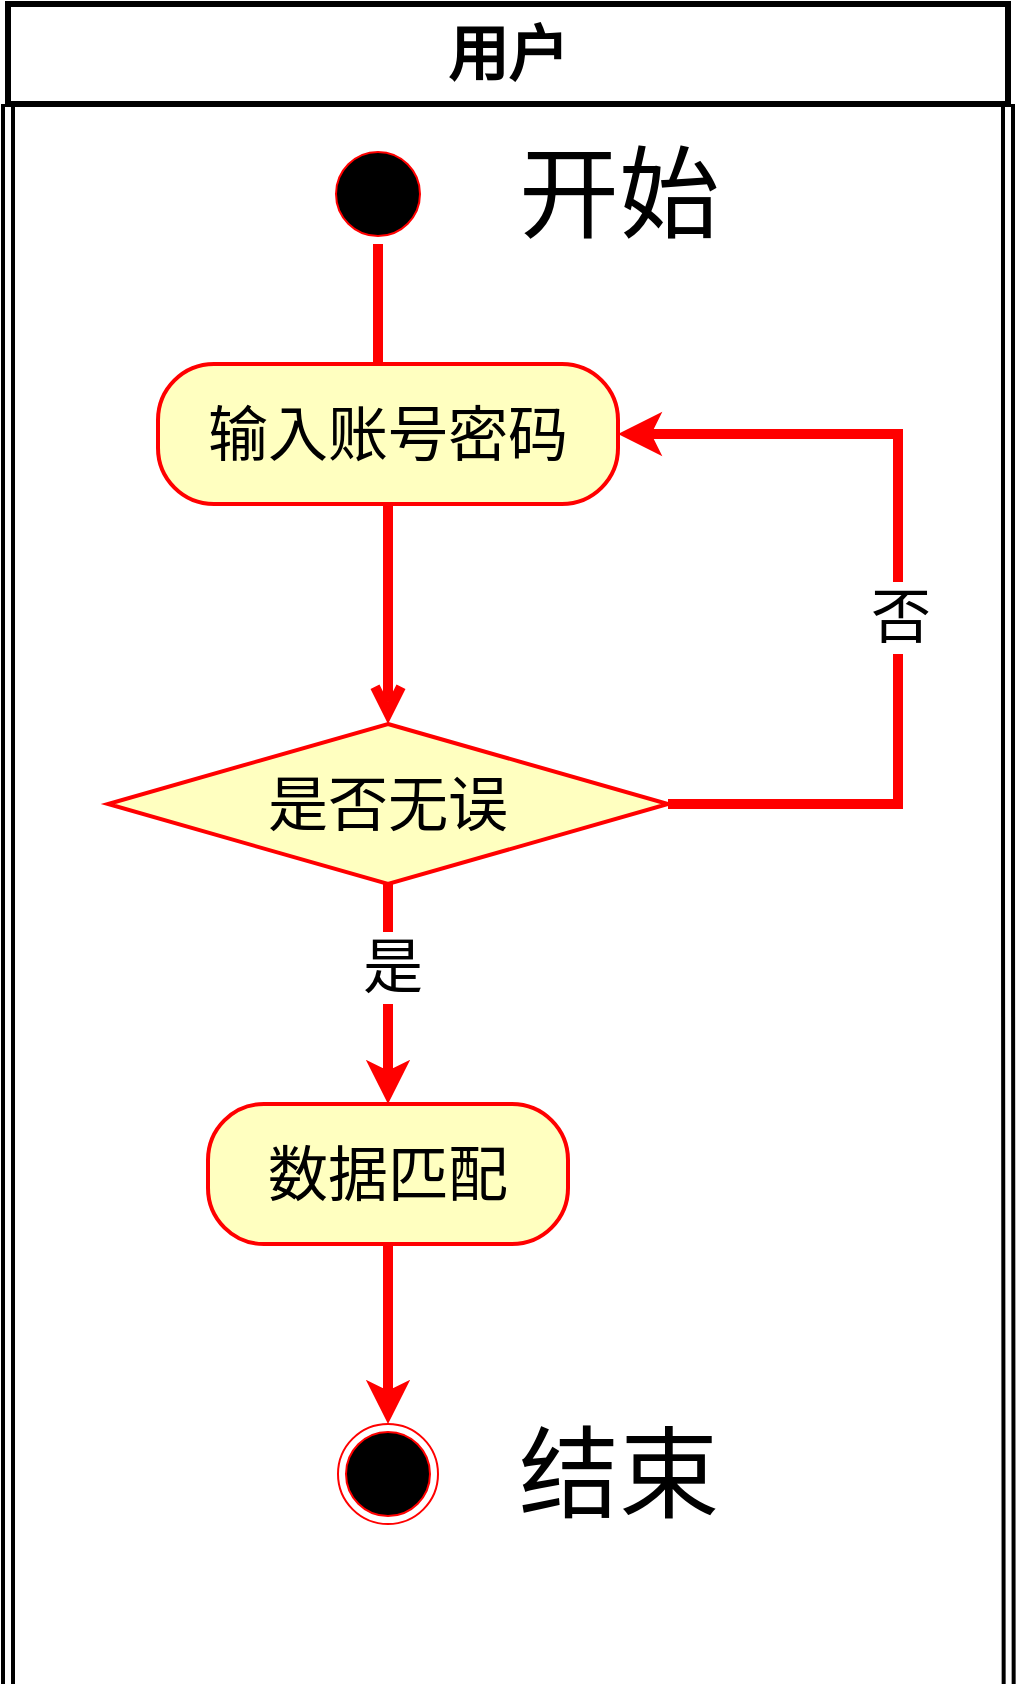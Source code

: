 <mxfile version="24.2.1" type="github">
  <diagram name="第 1 页" id="mR5ox36UCSY_BWb-18im">
    <mxGraphModel dx="2373" dy="1293" grid="1" gridSize="10" guides="1" tooltips="1" connect="1" arrows="1" fold="1" page="1" pageScale="1" pageWidth="600" pageHeight="900" math="0" shadow="0">
      <root>
        <mxCell id="0" />
        <mxCell id="1" parent="0" />
        <mxCell id="CG0-PKDct2mmUirEzO0q-8" style="edgeStyle=orthogonalEdgeStyle;rounded=0;orthogonalLoop=1;jettySize=auto;html=1;exitX=0;exitY=1;exitDx=0;exitDy=0;shape=link;strokeWidth=2;" parent="1" source="CG0-PKDct2mmUirEzO0q-2" edge="1">
          <mxGeometry relative="1" as="geometry">
            <mxPoint x="49" y="870" as="targetPoint" />
          </mxGeometry>
        </mxCell>
        <mxCell id="8hxjPQtYjokS3KxjAwWf-1" style="edgeStyle=orthogonalEdgeStyle;rounded=0;orthogonalLoop=1;jettySize=auto;html=1;exitX=1;exitY=1;exitDx=0;exitDy=0;shape=link;strokeWidth=2;" edge="1" parent="1" source="CG0-PKDct2mmUirEzO0q-2">
          <mxGeometry relative="1" as="geometry">
            <mxPoint x="549.333" y="870" as="targetPoint" />
          </mxGeometry>
        </mxCell>
        <mxCell id="CG0-PKDct2mmUirEzO0q-2" value="用户" style="html=1;whiteSpace=wrap;strokeWidth=3;fontSize=30;fontStyle=1" parent="1" vertex="1">
          <mxGeometry x="49" y="30" width="500" height="50" as="geometry" />
        </mxCell>
        <mxCell id="CG0-PKDct2mmUirEzO0q-11" value="" style="ellipse;html=1;shape=startState;fillColor=#000000;strokeColor=#ff0000;" parent="1" vertex="1">
          <mxGeometry x="209" y="100" width="50" height="50" as="geometry" />
        </mxCell>
        <mxCell id="CG0-PKDct2mmUirEzO0q-12" value="" style="edgeStyle=orthogonalEdgeStyle;html=1;verticalAlign=bottom;endArrow=open;endSize=8;strokeColor=#ff0000;rounded=0;strokeWidth=5;" parent="1" source="CG0-PKDct2mmUirEzO0q-11" edge="1">
          <mxGeometry relative="1" as="geometry">
            <mxPoint x="239" y="280" as="targetPoint" />
          </mxGeometry>
        </mxCell>
        <mxCell id="CG0-PKDct2mmUirEzO0q-13" value="开始" style="text;html=1;align=center;verticalAlign=middle;resizable=0;points=[];autosize=1;strokeColor=none;fillColor=none;fontSize=50;" parent="1" vertex="1">
          <mxGeometry x="294" y="90" width="120" height="70" as="geometry" />
        </mxCell>
        <mxCell id="CG0-PKDct2mmUirEzO0q-14" value="&lt;font style=&quot;font-size: 30px;&quot;&gt;输入账号密码&lt;/font&gt;" style="rounded=1;whiteSpace=wrap;html=1;arcSize=40;fontColor=#000000;fillColor=#ffffc0;strokeColor=#ff0000;strokeWidth=2;" parent="1" vertex="1">
          <mxGeometry x="124" y="210" width="230" height="70" as="geometry" />
        </mxCell>
        <mxCell id="CG0-PKDct2mmUirEzO0q-15" value="" style="edgeStyle=orthogonalEdgeStyle;html=1;verticalAlign=bottom;endArrow=open;endSize=8;strokeColor=#ff0000;rounded=0;strokeWidth=5;" parent="1" source="CG0-PKDct2mmUirEzO0q-14" target="CG0-PKDct2mmUirEzO0q-19" edge="1">
          <mxGeometry relative="1" as="geometry">
            <mxPoint x="229" y="410" as="targetPoint" />
          </mxGeometry>
        </mxCell>
        <mxCell id="CG0-PKDct2mmUirEzO0q-24" style="edgeStyle=orthogonalEdgeStyle;rounded=0;orthogonalLoop=1;jettySize=auto;html=1;exitX=1;exitY=0.5;exitDx=0;exitDy=0;entryX=1;entryY=0.5;entryDx=0;entryDy=0;strokeWidth=5;strokeColor=#FF0000;fontSize=50;" parent="1" source="CG0-PKDct2mmUirEzO0q-19" target="CG0-PKDct2mmUirEzO0q-14" edge="1">
          <mxGeometry relative="1" as="geometry">
            <Array as="points">
              <mxPoint x="494" y="430" />
              <mxPoint x="494" y="245" />
            </Array>
          </mxGeometry>
        </mxCell>
        <mxCell id="CG0-PKDct2mmUirEzO0q-25" value="否" style="edgeLabel;html=1;align=center;verticalAlign=middle;resizable=0;points=[];fontSize=30;" parent="CG0-PKDct2mmUirEzO0q-24" vertex="1" connectable="0">
          <mxGeometry x="-0.046" y="-1" relative="1" as="geometry">
            <mxPoint y="1" as="offset" />
          </mxGeometry>
        </mxCell>
        <mxCell id="CG0-PKDct2mmUirEzO0q-31" style="edgeStyle=orthogonalEdgeStyle;rounded=0;orthogonalLoop=1;jettySize=auto;html=1;exitX=0.5;exitY=1;exitDx=0;exitDy=0;entryX=0.5;entryY=0;entryDx=0;entryDy=0;strokeWidth=5;strokeColor=#FF0000;" parent="1" source="CG0-PKDct2mmUirEzO0q-19" target="CG0-PKDct2mmUirEzO0q-28" edge="1">
          <mxGeometry relative="1" as="geometry" />
        </mxCell>
        <mxCell id="CG0-PKDct2mmUirEzO0q-32" value="是" style="edgeLabel;html=1;align=center;verticalAlign=middle;resizable=0;points=[];fontSize=30;" parent="CG0-PKDct2mmUirEzO0q-31" vertex="1" connectable="0">
          <mxGeometry x="-0.262" y="1" relative="1" as="geometry">
            <mxPoint x="1" as="offset" />
          </mxGeometry>
        </mxCell>
        <mxCell id="CG0-PKDct2mmUirEzO0q-19" value="是否无误" style="rhombus;whiteSpace=wrap;html=1;fontColor=#000000;fillColor=#ffffc0;strokeColor=#ff0000;fontSize=30;strokeWidth=2;" parent="1" vertex="1">
          <mxGeometry x="99" y="390" width="280" height="80" as="geometry" />
        </mxCell>
        <mxCell id="CG0-PKDct2mmUirEzO0q-34" style="edgeStyle=orthogonalEdgeStyle;rounded=0;orthogonalLoop=1;jettySize=auto;html=1;exitX=0.5;exitY=1;exitDx=0;exitDy=0;entryX=0.5;entryY=0;entryDx=0;entryDy=0;strokeWidth=5;strokeColor=#FF0000;" parent="1" source="CG0-PKDct2mmUirEzO0q-28" target="CG0-PKDct2mmUirEzO0q-33" edge="1">
          <mxGeometry relative="1" as="geometry" />
        </mxCell>
        <mxCell id="CG0-PKDct2mmUirEzO0q-28" value="数据匹配" style="rounded=1;whiteSpace=wrap;html=1;arcSize=40;fontColor=#000000;fillColor=#ffffc0;strokeColor=#ff0000;fontSize=30;strokeWidth=2;" parent="1" vertex="1">
          <mxGeometry x="149" y="580" width="180" height="70" as="geometry" />
        </mxCell>
        <mxCell id="CG0-PKDct2mmUirEzO0q-33" value="" style="ellipse;html=1;shape=endState;fillColor=#000000;strokeColor=#ff0000;" parent="1" vertex="1">
          <mxGeometry x="214" y="740" width="50" height="50" as="geometry" />
        </mxCell>
        <mxCell id="CG0-PKDct2mmUirEzO0q-35" value="结束" style="text;html=1;align=center;verticalAlign=middle;resizable=0;points=[];autosize=1;strokeColor=none;fillColor=none;fontSize=50;" parent="1" vertex="1">
          <mxGeometry x="294" y="730" width="120" height="70" as="geometry" />
        </mxCell>
      </root>
    </mxGraphModel>
  </diagram>
</mxfile>
